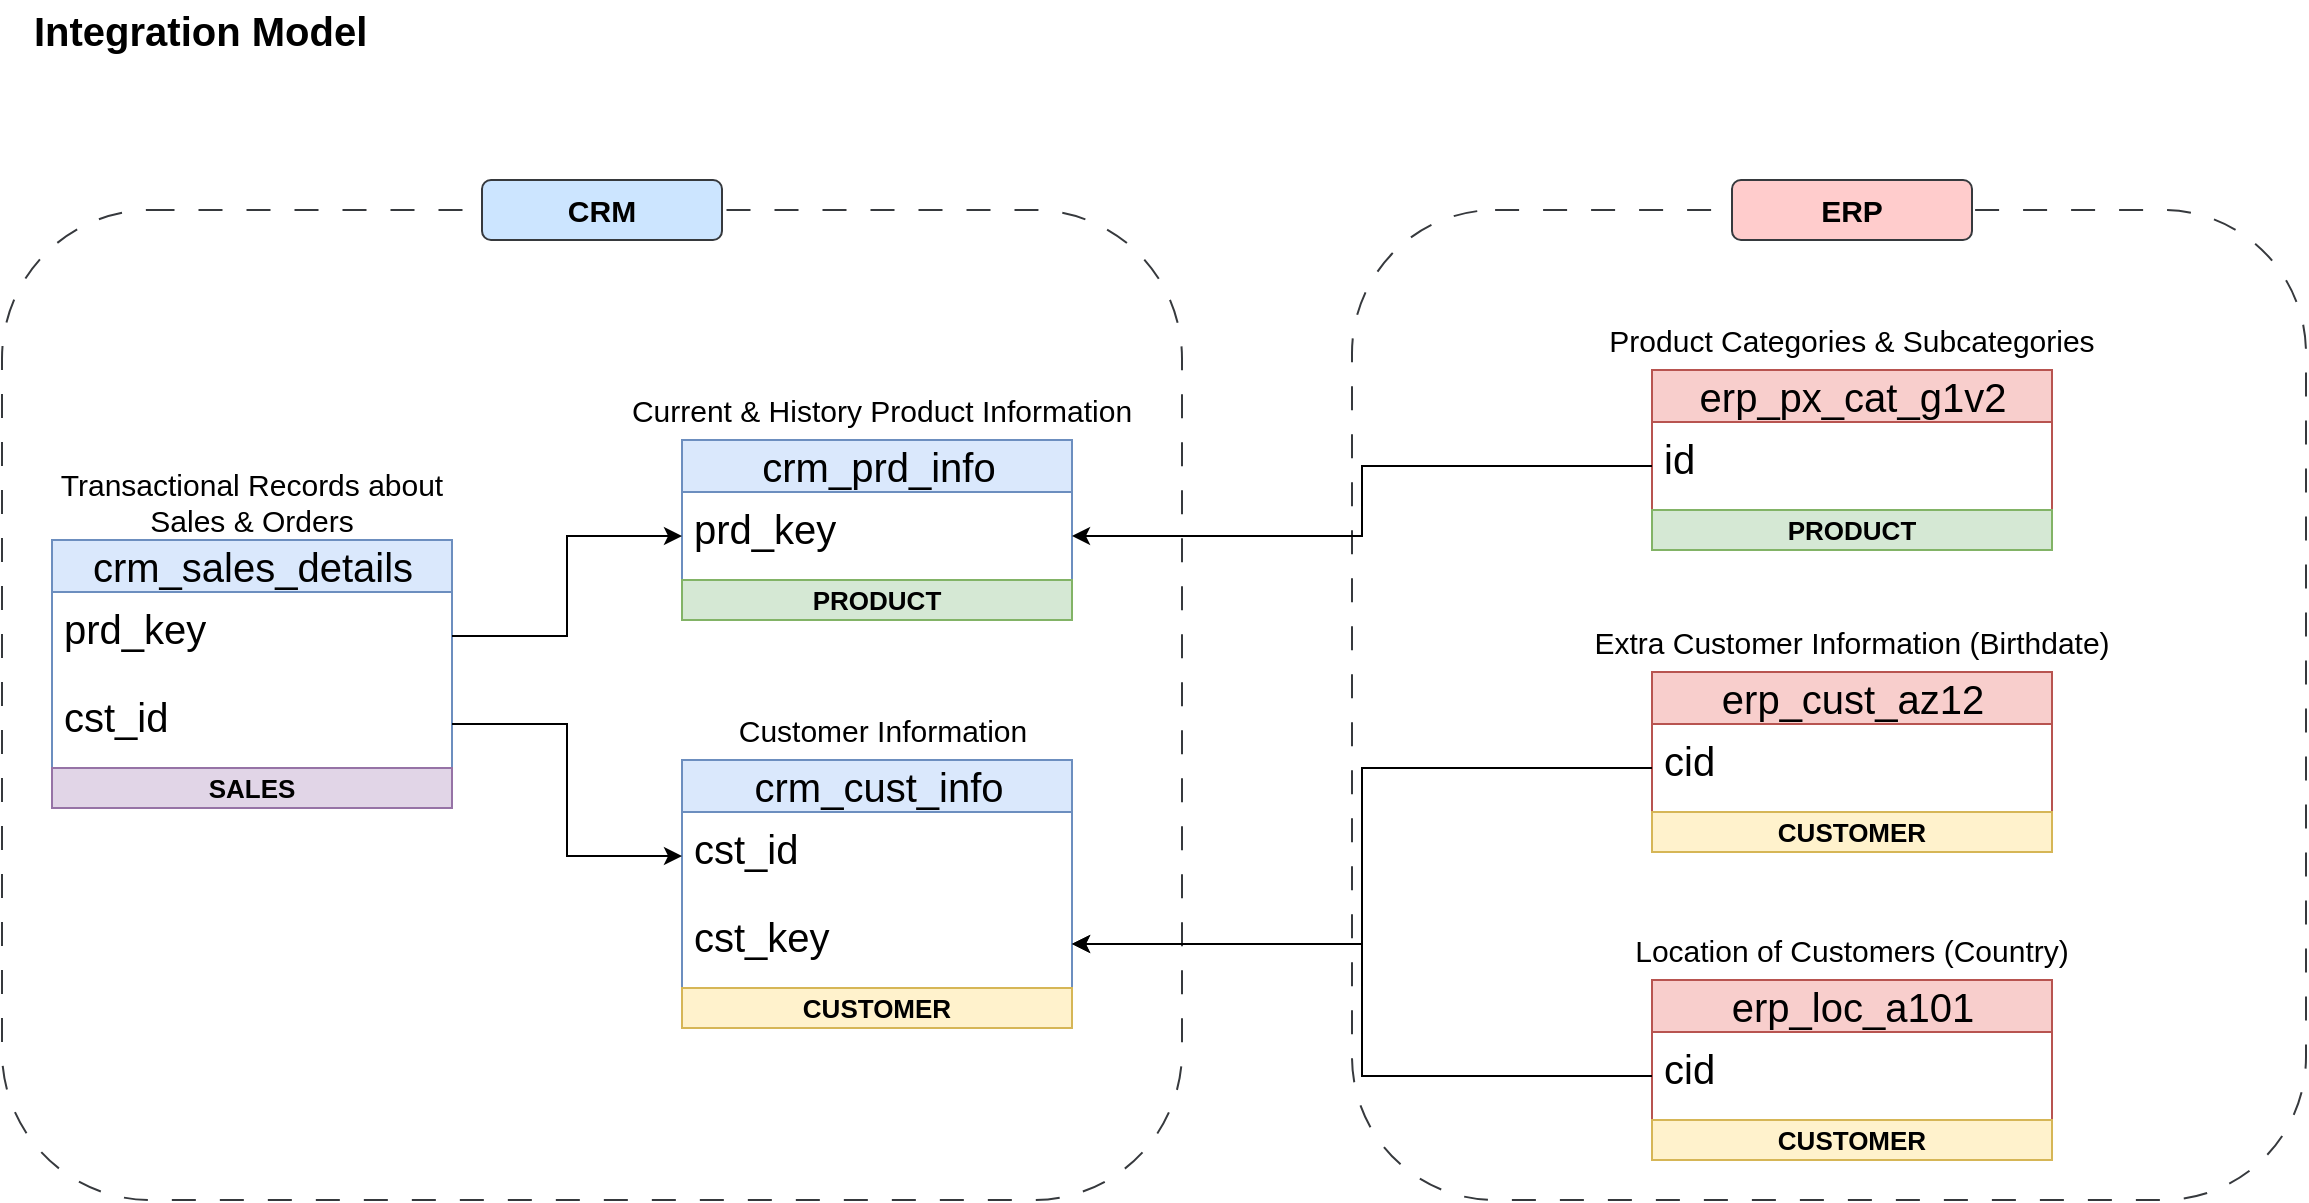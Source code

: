 <mxfile version="28.0.4">
  <diagram name="Page-1" id="WwUMdOQivZ0R290Q9xoe">
    <mxGraphModel dx="1426" dy="849" grid="1" gridSize="10" guides="1" tooltips="1" connect="1" arrows="1" fold="1" page="1" pageScale="1" pageWidth="1600" pageHeight="900" math="0" shadow="0">
      <root>
        <mxCell id="0" />
        <mxCell id="1" parent="0" />
        <mxCell id="miA-XVEI1-NTRLr2ONfg-27" value="" style="rounded=1;whiteSpace=wrap;html=1;fillColor=none;strokeColor=#36393d;dashed=1;dashPattern=12 12;" parent="1" vertex="1">
          <mxGeometry x="910" y="205" width="477" height="495" as="geometry" />
        </mxCell>
        <mxCell id="miA-XVEI1-NTRLr2ONfg-24" value="" style="rounded=1;whiteSpace=wrap;html=1;fillColor=none;strokeColor=#36393d;dashed=1;dashPattern=12 12;" parent="1" vertex="1">
          <mxGeometry x="235" y="205" width="590" height="495" as="geometry" />
        </mxCell>
        <mxCell id="IlaS9_LE5hyBVWALEydm-1" value="&lt;font style=&quot;font-size: 20px;&quot;&gt;&lt;b&gt;Integration Model&lt;/b&gt;&lt;/font&gt;" style="text;strokeColor=none;fillColor=none;align=left;verticalAlign=middle;spacingLeft=4;spacingRight=4;overflow=hidden;points=[[0,0.5],[1,0.5]];portConstraint=eastwest;rotatable=0;whiteSpace=wrap;html=1;" parent="1" vertex="1">
          <mxGeometry x="245" y="100" width="310" height="30" as="geometry" />
        </mxCell>
        <mxCell id="IlaS9_LE5hyBVWALEydm-12" value="&lt;font&gt;crm_cust_info&lt;/font&gt;" style="swimlane;fontStyle=0;childLayout=stackLayout;horizontal=1;startSize=26;fillColor=#dae8fc;horizontalStack=0;resizeParent=1;resizeParentMax=0;resizeLast=0;collapsible=1;marginBottom=0;html=1;strokeColor=#6c8ebf;fontSize=20;" parent="1" vertex="1">
          <mxGeometry x="575" y="480" width="195" height="114" as="geometry" />
        </mxCell>
        <mxCell id="IlaS9_LE5hyBVWALEydm-13" value="cst_id" style="text;strokeColor=none;fillColor=none;align=left;verticalAlign=top;spacingLeft=4;spacingRight=4;overflow=hidden;rotatable=0;points=[[0,0.5],[1,0.5]];portConstraint=eastwest;whiteSpace=wrap;html=1;fontSize=20;" parent="IlaS9_LE5hyBVWALEydm-12" vertex="1">
          <mxGeometry y="26" width="195" height="44" as="geometry" />
        </mxCell>
        <mxCell id="miA-XVEI1-NTRLr2ONfg-14" value="cst_key" style="text;strokeColor=none;fillColor=none;align=left;verticalAlign=top;spacingLeft=4;spacingRight=4;overflow=hidden;rotatable=0;points=[[0,0.5],[1,0.5]];portConstraint=eastwest;whiteSpace=wrap;html=1;fontSize=20;" parent="IlaS9_LE5hyBVWALEydm-12" vertex="1">
          <mxGeometry y="70" width="195" height="44" as="geometry" />
        </mxCell>
        <mxCell id="IlaS9_LE5hyBVWALEydm-16" value="&lt;font style=&quot;font-size: 15px;&quot;&gt;Customer Information&lt;/font&gt;" style="text;html=1;align=center;verticalAlign=middle;whiteSpace=wrap;rounded=0;" parent="1" vertex="1">
          <mxGeometry x="577.5" y="450" width="195" height="30" as="geometry" />
        </mxCell>
        <mxCell id="miA-XVEI1-NTRLr2ONfg-1" value="&lt;font&gt;crm_prd_info&lt;/font&gt;" style="swimlane;fontStyle=0;childLayout=stackLayout;horizontal=1;startSize=26;fillColor=#dae8fc;horizontalStack=0;resizeParent=1;resizeParentMax=0;resizeLast=0;collapsible=1;marginBottom=0;html=1;strokeColor=#6c8ebf;fontSize=20;" parent="1" vertex="1">
          <mxGeometry x="575" y="320" width="195" height="70" as="geometry" />
        </mxCell>
        <mxCell id="miA-XVEI1-NTRLr2ONfg-2" value="prd_key" style="text;strokeColor=none;fillColor=none;align=left;verticalAlign=top;spacingLeft=4;spacingRight=4;overflow=hidden;rotatable=0;points=[[0,0.5],[1,0.5]];portConstraint=eastwest;whiteSpace=wrap;html=1;fontSize=20;" parent="miA-XVEI1-NTRLr2ONfg-1" vertex="1">
          <mxGeometry y="26" width="195" height="44" as="geometry" />
        </mxCell>
        <mxCell id="miA-XVEI1-NTRLr2ONfg-3" value="&lt;font style=&quot;font-size: 15px;&quot;&gt;Current &amp;amp; History Product Information&lt;/font&gt;" style="text;html=1;align=center;verticalAlign=middle;whiteSpace=wrap;rounded=0;" parent="1" vertex="1">
          <mxGeometry x="545" y="290" width="260" height="30" as="geometry" />
        </mxCell>
        <mxCell id="miA-XVEI1-NTRLr2ONfg-4" value="&lt;font&gt;crm_sales_details&lt;/font&gt;" style="swimlane;fontStyle=0;childLayout=stackLayout;horizontal=1;startSize=26;fillColor=#dae8fc;horizontalStack=0;resizeParent=1;resizeParentMax=0;resizeLast=0;collapsible=1;marginBottom=0;html=1;strokeColor=#6c8ebf;fontSize=20;gradientColor=none;" parent="1" vertex="1">
          <mxGeometry x="260" y="370" width="200" height="114" as="geometry" />
        </mxCell>
        <mxCell id="miA-XVEI1-NTRLr2ONfg-5" value="prd_key" style="text;strokeColor=none;fillColor=none;align=left;verticalAlign=top;spacingLeft=4;spacingRight=4;overflow=hidden;rotatable=0;points=[[0,0.5],[1,0.5]];portConstraint=eastwest;whiteSpace=wrap;html=1;fontSize=20;" parent="miA-XVEI1-NTRLr2ONfg-4" vertex="1">
          <mxGeometry y="26" width="200" height="44" as="geometry" />
        </mxCell>
        <mxCell id="miA-XVEI1-NTRLr2ONfg-7" value="cst_id" style="text;strokeColor=none;fillColor=none;align=left;verticalAlign=top;spacingLeft=4;spacingRight=4;overflow=hidden;rotatable=0;points=[[0,0.5],[1,0.5]];portConstraint=eastwest;whiteSpace=wrap;html=1;fontSize=20;" parent="miA-XVEI1-NTRLr2ONfg-4" vertex="1">
          <mxGeometry y="70" width="200" height="44" as="geometry" />
        </mxCell>
        <mxCell id="miA-XVEI1-NTRLr2ONfg-6" value="&lt;font style=&quot;font-size: 15px;&quot;&gt;Transactional Records about Sales &amp;amp; Orders&lt;/font&gt;" style="text;html=1;align=center;verticalAlign=middle;whiteSpace=wrap;rounded=0;" parent="1" vertex="1">
          <mxGeometry x="245" y="336" width="230" height="30" as="geometry" />
        </mxCell>
        <mxCell id="miA-XVEI1-NTRLr2ONfg-9" style="edgeStyle=orthogonalEdgeStyle;rounded=0;orthogonalLoop=1;jettySize=auto;html=1;exitX=1;exitY=0.5;exitDx=0;exitDy=0;entryX=0;entryY=0.5;entryDx=0;entryDy=0;" parent="1" source="miA-XVEI1-NTRLr2ONfg-7" target="IlaS9_LE5hyBVWALEydm-13" edge="1">
          <mxGeometry relative="1" as="geometry" />
        </mxCell>
        <mxCell id="miA-XVEI1-NTRLr2ONfg-10" style="edgeStyle=orthogonalEdgeStyle;rounded=0;orthogonalLoop=1;jettySize=auto;html=1;exitX=1;exitY=0.5;exitDx=0;exitDy=0;" parent="1" source="miA-XVEI1-NTRLr2ONfg-5" target="miA-XVEI1-NTRLr2ONfg-2" edge="1">
          <mxGeometry relative="1" as="geometry" />
        </mxCell>
        <mxCell id="miA-XVEI1-NTRLr2ONfg-11" value="&lt;font&gt;erp_cust_az12&lt;/font&gt;" style="swimlane;fontStyle=0;childLayout=stackLayout;horizontal=1;startSize=26;fillColor=#f8cecc;horizontalStack=0;resizeParent=1;resizeParentMax=0;resizeLast=0;collapsible=1;marginBottom=0;html=1;strokeColor=#b85450;fontSize=20;" parent="1" vertex="1">
          <mxGeometry x="1060" y="436" width="200" height="70" as="geometry" />
        </mxCell>
        <mxCell id="miA-XVEI1-NTRLr2ONfg-12" value="cid" style="text;strokeColor=none;fillColor=none;align=left;verticalAlign=top;spacingLeft=4;spacingRight=4;overflow=hidden;rotatable=0;points=[[0,0.5],[1,0.5]];portConstraint=eastwest;whiteSpace=wrap;html=1;fontSize=20;" parent="miA-XVEI1-NTRLr2ONfg-11" vertex="1">
          <mxGeometry y="26" width="200" height="44" as="geometry" />
        </mxCell>
        <mxCell id="miA-XVEI1-NTRLr2ONfg-13" value="&lt;font style=&quot;font-size: 15px;&quot;&gt;Extra Customer Information (Birthdate)&lt;/font&gt;" style="text;html=1;align=center;verticalAlign=middle;whiteSpace=wrap;rounded=0;" parent="1" vertex="1">
          <mxGeometry x="1030" y="406" width="260" height="30" as="geometry" />
        </mxCell>
        <mxCell id="miA-XVEI1-NTRLr2ONfg-15" style="edgeStyle=orthogonalEdgeStyle;rounded=0;orthogonalLoop=1;jettySize=auto;html=1;entryX=1;entryY=0.5;entryDx=0;entryDy=0;" parent="1" source="miA-XVEI1-NTRLr2ONfg-12" target="miA-XVEI1-NTRLr2ONfg-14" edge="1">
          <mxGeometry relative="1" as="geometry" />
        </mxCell>
        <mxCell id="miA-XVEI1-NTRLr2ONfg-16" value="&lt;font&gt;erp_loc_a101&lt;/font&gt;" style="swimlane;fontStyle=0;childLayout=stackLayout;horizontal=1;startSize=26;fillColor=#f8cecc;horizontalStack=0;resizeParent=1;resizeParentMax=0;resizeLast=0;collapsible=1;marginBottom=0;html=1;strokeColor=#b85450;fontSize=20;" parent="1" vertex="1">
          <mxGeometry x="1060" y="590" width="200" height="70" as="geometry" />
        </mxCell>
        <mxCell id="miA-XVEI1-NTRLr2ONfg-17" value="cid" style="text;strokeColor=none;fillColor=none;align=left;verticalAlign=top;spacingLeft=4;spacingRight=4;overflow=hidden;rotatable=0;points=[[0,0.5],[1,0.5]];portConstraint=eastwest;whiteSpace=wrap;html=1;fontSize=20;" parent="miA-XVEI1-NTRLr2ONfg-16" vertex="1">
          <mxGeometry y="26" width="200" height="44" as="geometry" />
        </mxCell>
        <mxCell id="miA-XVEI1-NTRLr2ONfg-18" value="&lt;font style=&quot;font-size: 15px;&quot;&gt;Location of Customers (Country)&lt;/font&gt;" style="text;html=1;align=center;verticalAlign=middle;whiteSpace=wrap;rounded=0;" parent="1" vertex="1">
          <mxGeometry x="1030" y="560" width="260" height="30" as="geometry" />
        </mxCell>
        <mxCell id="miA-XVEI1-NTRLr2ONfg-19" style="edgeStyle=orthogonalEdgeStyle;rounded=0;orthogonalLoop=1;jettySize=auto;html=1;entryX=1;entryY=0.5;entryDx=0;entryDy=0;" parent="1" source="miA-XVEI1-NTRLr2ONfg-17" target="miA-XVEI1-NTRLr2ONfg-14" edge="1">
          <mxGeometry relative="1" as="geometry" />
        </mxCell>
        <mxCell id="miA-XVEI1-NTRLr2ONfg-20" value="&lt;font&gt;erp_px_cat_g1v2&lt;/font&gt;" style="swimlane;fontStyle=0;childLayout=stackLayout;horizontal=1;startSize=26;fillColor=#f8cecc;horizontalStack=0;resizeParent=1;resizeParentMax=0;resizeLast=0;collapsible=1;marginBottom=0;html=1;strokeColor=#b85450;fontSize=20;" parent="1" vertex="1">
          <mxGeometry x="1060" y="285" width="200" height="70" as="geometry" />
        </mxCell>
        <mxCell id="miA-XVEI1-NTRLr2ONfg-21" value="id" style="text;strokeColor=none;fillColor=none;align=left;verticalAlign=top;spacingLeft=4;spacingRight=4;overflow=hidden;rotatable=0;points=[[0,0.5],[1,0.5]];portConstraint=eastwest;whiteSpace=wrap;html=1;fontSize=20;" parent="miA-XVEI1-NTRLr2ONfg-20" vertex="1">
          <mxGeometry y="26" width="200" height="44" as="geometry" />
        </mxCell>
        <mxCell id="miA-XVEI1-NTRLr2ONfg-22" value="&lt;font style=&quot;font-size: 15px;&quot;&gt;Product Categories &amp;amp; Subcategories&lt;/font&gt;" style="text;html=1;align=center;verticalAlign=middle;whiteSpace=wrap;rounded=0;" parent="1" vertex="1">
          <mxGeometry x="1030" y="255" width="260" height="30" as="geometry" />
        </mxCell>
        <mxCell id="miA-XVEI1-NTRLr2ONfg-23" style="edgeStyle=orthogonalEdgeStyle;rounded=0;orthogonalLoop=1;jettySize=auto;html=1;entryX=1;entryY=0.5;entryDx=0;entryDy=0;" parent="1" source="miA-XVEI1-NTRLr2ONfg-21" target="miA-XVEI1-NTRLr2ONfg-2" edge="1">
          <mxGeometry relative="1" as="geometry" />
        </mxCell>
        <mxCell id="miA-XVEI1-NTRLr2ONfg-25" value="&lt;b&gt;&lt;font style=&quot;font-size: 15px;&quot;&gt;CRM&lt;/font&gt;&lt;/b&gt;" style="rounded=1;whiteSpace=wrap;html=1;fillColor=#cce5ff;strokeColor=#36393d;" parent="1" vertex="1">
          <mxGeometry x="475" y="190" width="120" height="30" as="geometry" />
        </mxCell>
        <mxCell id="miA-XVEI1-NTRLr2ONfg-28" value="&lt;b&gt;&lt;font style=&quot;font-size: 15px;&quot;&gt;ERP&lt;/font&gt;&lt;/b&gt;" style="rounded=1;whiteSpace=wrap;html=1;fillColor=#ffcccc;strokeColor=#36393d;" parent="1" vertex="1">
          <mxGeometry x="1100" y="190" width="120" height="30" as="geometry" />
        </mxCell>
        <mxCell id="9OEiJsMsNGSGCZa-rvty-1" value="PRODUCT" style="text;html=1;strokeColor=#82b366;fillColor=#d5e8d4;align=center;verticalAlign=middle;whiteSpace=wrap;overflow=hidden;fontSize=13;fontStyle=1;" vertex="1" parent="1">
          <mxGeometry x="575" y="390" width="195" height="20" as="geometry" />
        </mxCell>
        <mxCell id="9OEiJsMsNGSGCZa-rvty-2" value="PRODUCT" style="text;html=1;strokeColor=#82b366;fillColor=#d5e8d4;align=center;verticalAlign=middle;whiteSpace=wrap;overflow=hidden;fontSize=13;fontStyle=1" vertex="1" parent="1">
          <mxGeometry x="1060" y="355" width="200" height="20" as="geometry" />
        </mxCell>
        <mxCell id="9OEiJsMsNGSGCZa-rvty-3" value="CUSTOMER" style="text;html=1;strokeColor=#d6b656;fillColor=#fff2cc;align=center;verticalAlign=middle;whiteSpace=wrap;overflow=hidden;fontSize=13;fontStyle=1" vertex="1" parent="1">
          <mxGeometry x="575" y="594" width="195" height="20" as="geometry" />
        </mxCell>
        <mxCell id="9OEiJsMsNGSGCZa-rvty-4" value="CUSTOMER" style="text;html=1;strokeColor=#d6b656;fillColor=#fff2cc;align=center;verticalAlign=middle;whiteSpace=wrap;overflow=hidden;fontSize=13;fontStyle=1" vertex="1" parent="1">
          <mxGeometry x="1060" y="506" width="200" height="20" as="geometry" />
        </mxCell>
        <mxCell id="9OEiJsMsNGSGCZa-rvty-5" value="CUSTOMER" style="text;html=1;strokeColor=#d6b656;fillColor=#fff2cc;align=center;verticalAlign=middle;whiteSpace=wrap;overflow=hidden;fontSize=13;fontStyle=1" vertex="1" parent="1">
          <mxGeometry x="1060" y="660" width="200" height="20" as="geometry" />
        </mxCell>
        <mxCell id="9OEiJsMsNGSGCZa-rvty-6" value="SALES" style="text;html=1;strokeColor=#9673a6;fillColor=#e1d5e7;align=center;verticalAlign=middle;whiteSpace=wrap;overflow=hidden;fontSize=13;fontStyle=1" vertex="1" parent="1">
          <mxGeometry x="260" y="484" width="200" height="20" as="geometry" />
        </mxCell>
      </root>
    </mxGraphModel>
  </diagram>
</mxfile>
